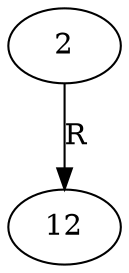 // DistSensitiveBST
digraph {
	1610917494208 [label=2]
	1610917494208 -> 1610917493888 [label=R]
	1610917493888 [label=12]
}
